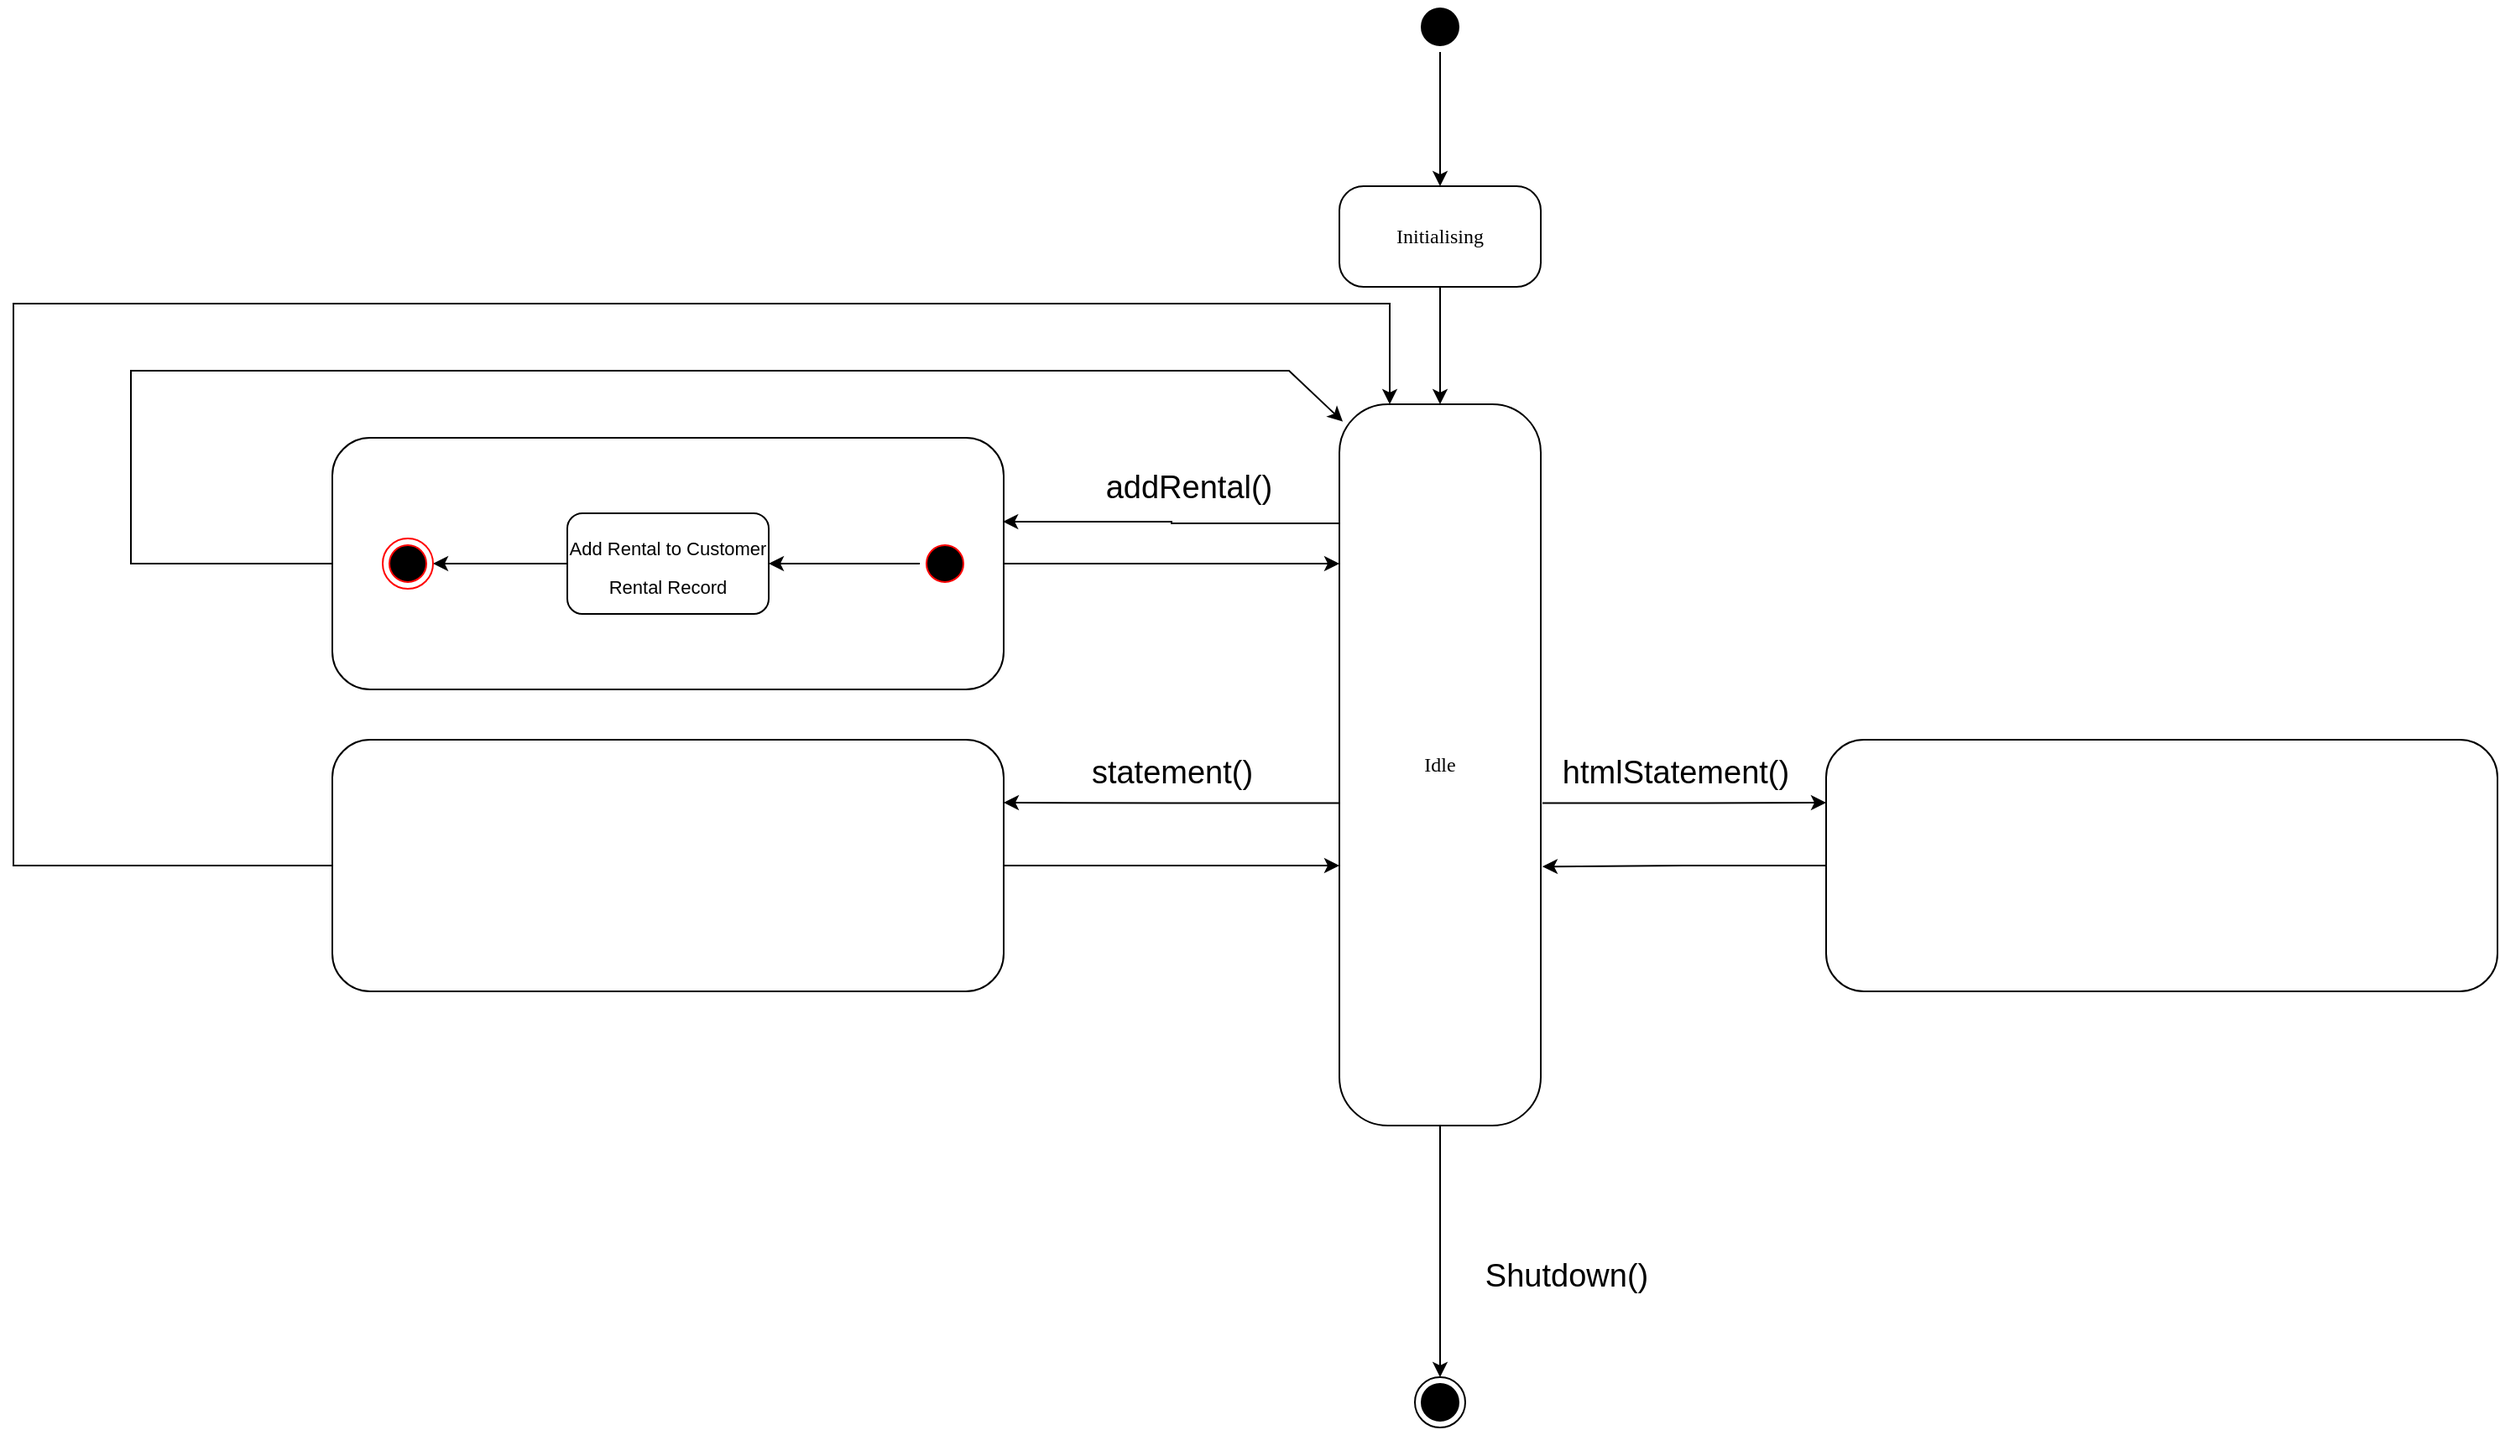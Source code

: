 <mxfile version="20.8.22" type="github">
  <diagram name="Page-1" id="58cdce13-f638-feb5-8d6f-7d28b1aa9fa0">
    <mxGraphModel dx="2609" dy="1688" grid="1" gridSize="10" guides="1" tooltips="1" connect="1" arrows="1" fold="1" page="1" pageScale="1" pageWidth="1100" pageHeight="850" background="none" math="0" shadow="0">
      <root>
        <mxCell id="0" />
        <mxCell id="1" parent="0" />
        <mxCell id="WzsJ2bpUAo-4emYzyqWX-7" style="edgeStyle=orthogonalEdgeStyle;rounded=0;orthogonalLoop=1;jettySize=auto;html=1;entryX=0.5;entryY=0;entryDx=0;entryDy=0;strokeColor=#000000;" edge="1" parent="1" source="382b91b5511bd0f7-1" target="WzsJ2bpUAo-4emYzyqWX-6">
          <mxGeometry relative="1" as="geometry" />
        </mxCell>
        <mxCell id="382b91b5511bd0f7-1" value="" style="ellipse;html=1;shape=startState;fillColor=#000000;strokeColor=#000000;rounded=1;shadow=0;comic=0;labelBackgroundColor=none;fontFamily=Verdana;fontSize=12;fontColor=#000000;align=center;direction=south;" parent="1" vertex="1">
          <mxGeometry x="535" y="-30" width="30" height="30" as="geometry" />
        </mxCell>
        <mxCell id="WzsJ2bpUAo-4emYzyqWX-5" style="edgeStyle=orthogonalEdgeStyle;rounded=0;orthogonalLoop=1;jettySize=auto;html=1;exitX=0.5;exitY=1;exitDx=0;exitDy=0;entryX=0.5;entryY=0;entryDx=0;entryDy=0;strokeColor=#000000;" edge="1" parent="1" source="382b91b5511bd0f7-6" target="WzsJ2bpUAo-4emYzyqWX-2">
          <mxGeometry relative="1" as="geometry" />
        </mxCell>
        <mxCell id="WzsJ2bpUAo-4emYzyqWX-13" style="edgeStyle=orthogonalEdgeStyle;rounded=0;orthogonalLoop=1;jettySize=auto;html=1;strokeColor=#000000;fontSize=19;exitX=0.015;exitY=0.165;exitDx=0;exitDy=0;exitPerimeter=0;entryX=0.999;entryY=0.333;entryDx=0;entryDy=0;entryPerimeter=0;" edge="1" parent="1" source="382b91b5511bd0f7-6" target="WzsJ2bpUAo-4emYzyqWX-12">
          <mxGeometry relative="1" as="geometry">
            <mxPoint x="390" y="380" as="targetPoint" />
          </mxGeometry>
        </mxCell>
        <mxCell id="WzsJ2bpUAo-4emYzyqWX-31" style="edgeStyle=orthogonalEdgeStyle;rounded=0;orthogonalLoop=1;jettySize=auto;html=1;exitX=0;exitY=0.553;exitDx=0;exitDy=0;entryX=1;entryY=0.25;entryDx=0;entryDy=0;strokeColor=#000000;fontSize=11;exitPerimeter=0;" edge="1" parent="1" source="382b91b5511bd0f7-6" target="WzsJ2bpUAo-4emYzyqWX-10">
          <mxGeometry relative="1" as="geometry" />
        </mxCell>
        <mxCell id="WzsJ2bpUAo-4emYzyqWX-34" style="edgeStyle=orthogonalEdgeStyle;rounded=0;orthogonalLoop=1;jettySize=auto;html=1;exitX=1.008;exitY=0.553;exitDx=0;exitDy=0;entryX=0;entryY=0.25;entryDx=0;entryDy=0;strokeColor=#000000;fontSize=19;exitPerimeter=0;" edge="1" parent="1" source="382b91b5511bd0f7-6" target="WzsJ2bpUAo-4emYzyqWX-9">
          <mxGeometry relative="1" as="geometry" />
        </mxCell>
        <mxCell id="382b91b5511bd0f7-6" value="Idle" style="rounded=1;whiteSpace=wrap;html=1;arcSize=24;fillColor=#FFFFFF;strokeColor=#000000;shadow=0;comic=0;labelBackgroundColor=none;fontFamily=Verdana;fontSize=12;fontColor=#000000;align=center;" parent="1" vertex="1">
          <mxGeometry x="490" y="210" width="120" height="430" as="geometry" />
        </mxCell>
        <mxCell id="WzsJ2bpUAo-4emYzyqWX-2" value="" style="ellipse;html=1;shape=endState;fillColor=#000000;strokeColor=#000000;" vertex="1" parent="1">
          <mxGeometry x="535" y="790" width="30" height="30" as="geometry" />
        </mxCell>
        <mxCell id="WzsJ2bpUAo-4emYzyqWX-8" style="edgeStyle=orthogonalEdgeStyle;rounded=0;orthogonalLoop=1;jettySize=auto;html=1;entryX=0.5;entryY=0;entryDx=0;entryDy=0;strokeColor=#000000;" edge="1" parent="1" source="WzsJ2bpUAo-4emYzyqWX-6" target="382b91b5511bd0f7-6">
          <mxGeometry relative="1" as="geometry" />
        </mxCell>
        <mxCell id="WzsJ2bpUAo-4emYzyqWX-6" value="Initialising" style="whiteSpace=wrap;html=1;fontFamily=Verdana;fillColor=#FFFFFF;strokeColor=#000000;fontColor=#000000;rounded=1;arcSize=24;shadow=0;comic=0;labelBackgroundColor=none;" vertex="1" parent="1">
          <mxGeometry x="490" y="80" width="120" height="60" as="geometry" />
        </mxCell>
        <mxCell id="WzsJ2bpUAo-4emYzyqWX-35" style="edgeStyle=orthogonalEdgeStyle;rounded=0;orthogonalLoop=1;jettySize=auto;html=1;exitX=0;exitY=0.5;exitDx=0;exitDy=0;entryX=1.008;entryY=0.641;entryDx=0;entryDy=0;entryPerimeter=0;strokeColor=#000000;fontSize=19;" edge="1" parent="1" source="WzsJ2bpUAo-4emYzyqWX-9" target="382b91b5511bd0f7-6">
          <mxGeometry relative="1" as="geometry" />
        </mxCell>
        <mxCell id="WzsJ2bpUAo-4emYzyqWX-9" value="" style="rounded=1;whiteSpace=wrap;html=1;strokeColor=#000000;" vertex="1" parent="1">
          <mxGeometry x="780" y="410" width="400" height="150" as="geometry" />
        </mxCell>
        <mxCell id="WzsJ2bpUAo-4emYzyqWX-32" style="edgeStyle=orthogonalEdgeStyle;rounded=0;orthogonalLoop=1;jettySize=auto;html=1;exitX=1;exitY=0.5;exitDx=0;exitDy=0;strokeColor=#000000;fontSize=11;" edge="1" parent="1" source="WzsJ2bpUAo-4emYzyqWX-10">
          <mxGeometry relative="1" as="geometry">
            <mxPoint x="490" y="485" as="targetPoint" />
          </mxGeometry>
        </mxCell>
        <mxCell id="WzsJ2bpUAo-4emYzyqWX-37" style="edgeStyle=orthogonalEdgeStyle;rounded=0;orthogonalLoop=1;jettySize=auto;html=1;strokeColor=#000000;fontSize=19;entryX=0.25;entryY=0;entryDx=0;entryDy=0;" edge="1" parent="1" source="WzsJ2bpUAo-4emYzyqWX-10" target="382b91b5511bd0f7-6">
          <mxGeometry relative="1" as="geometry">
            <mxPoint x="470" y="150" as="targetPoint" />
            <Array as="points">
              <mxPoint x="-300" y="485" />
              <mxPoint x="-300" y="150" />
              <mxPoint x="520" y="150" />
            </Array>
          </mxGeometry>
        </mxCell>
        <mxCell id="WzsJ2bpUAo-4emYzyqWX-10" value="" style="rounded=1;whiteSpace=wrap;html=1;strokeColor=#000000;" vertex="1" parent="1">
          <mxGeometry x="-110" y="410" width="400" height="150" as="geometry" />
        </mxCell>
        <mxCell id="WzsJ2bpUAo-4emYzyqWX-11" value="&lt;font style=&quot;font-size: 19px;&quot;&gt;&lt;font style=&quot;font-size: 19px;&quot;&gt;Shutdown&lt;/font&gt;()&lt;/font&gt;" style="text;html=1;align=center;verticalAlign=middle;resizable=0;points=[];autosize=1;strokeColor=none;fillColor=none;" vertex="1" parent="1">
          <mxGeometry x="565" y="710" width="120" height="40" as="geometry" />
        </mxCell>
        <mxCell id="WzsJ2bpUAo-4emYzyqWX-14" style="edgeStyle=orthogonalEdgeStyle;rounded=0;orthogonalLoop=1;jettySize=auto;html=1;strokeColor=#000000;fontSize=19;" edge="1" parent="1" source="WzsJ2bpUAo-4emYzyqWX-12">
          <mxGeometry relative="1" as="geometry">
            <mxPoint x="490" y="305" as="targetPoint" />
          </mxGeometry>
        </mxCell>
        <mxCell id="WzsJ2bpUAo-4emYzyqWX-12" value="" style="rounded=1;whiteSpace=wrap;html=1;strokeColor=#000000;" vertex="1" parent="1">
          <mxGeometry x="-110" y="230" width="400" height="150" as="geometry" />
        </mxCell>
        <mxCell id="WzsJ2bpUAo-4emYzyqWX-15" value="addRental()" style="text;html=1;align=center;verticalAlign=middle;resizable=0;points=[];autosize=1;strokeColor=none;fillColor=none;fontSize=19;" vertex="1" parent="1">
          <mxGeometry x="340" y="240" width="120" height="40" as="geometry" />
        </mxCell>
        <mxCell id="WzsJ2bpUAo-4emYzyqWX-21" value="" style="endArrow=classic;html=1;rounded=0;strokeColor=#000000;fontSize=19;exitX=0;exitY=0.5;exitDx=0;exitDy=0;entryX=0.017;entryY=0.024;entryDx=0;entryDy=0;entryPerimeter=0;" edge="1" parent="1" source="WzsJ2bpUAo-4emYzyqWX-12" target="382b91b5511bd0f7-6">
          <mxGeometry width="50" height="50" relative="1" as="geometry">
            <mxPoint x="-330" y="270" as="sourcePoint" />
            <mxPoint x="470" y="200" as="targetPoint" />
            <Array as="points">
              <mxPoint x="-230" y="305" />
              <mxPoint x="-230" y="190" />
              <mxPoint x="120" y="190" />
              <mxPoint x="320" y="190" />
              <mxPoint x="410" y="190" />
              <mxPoint x="460" y="190" />
            </Array>
          </mxGeometry>
        </mxCell>
        <mxCell id="WzsJ2bpUAo-4emYzyqWX-27" style="edgeStyle=orthogonalEdgeStyle;rounded=0;orthogonalLoop=1;jettySize=auto;html=1;strokeColor=#000000;fontSize=19;entryX=1;entryY=0.5;entryDx=0;entryDy=0;" edge="1" parent="1" source="WzsJ2bpUAo-4emYzyqWX-25" target="WzsJ2bpUAo-4emYzyqWX-28">
          <mxGeometry relative="1" as="geometry">
            <mxPoint x="255" y="500" as="targetPoint" />
          </mxGeometry>
        </mxCell>
        <mxCell id="WzsJ2bpUAo-4emYzyqWX-25" value="" style="ellipse;html=1;shape=startState;fillColor=#000000;strokeColor=#ff0000;fontSize=19;" vertex="1" parent="1">
          <mxGeometry x="240" y="290" width="30" height="30" as="geometry" />
        </mxCell>
        <mxCell id="WzsJ2bpUAo-4emYzyqWX-30" style="edgeStyle=orthogonalEdgeStyle;rounded=0;orthogonalLoop=1;jettySize=auto;html=1;exitX=0;exitY=0.5;exitDx=0;exitDy=0;strokeColor=#000000;fontSize=11;" edge="1" parent="1" source="WzsJ2bpUAo-4emYzyqWX-28" target="WzsJ2bpUAo-4emYzyqWX-29">
          <mxGeometry relative="1" as="geometry" />
        </mxCell>
        <mxCell id="WzsJ2bpUAo-4emYzyqWX-28" value="&lt;font style=&quot;font-size: 11px;&quot;&gt;Add Rental to Customer Rental Record&lt;/font&gt;" style="rounded=1;whiteSpace=wrap;html=1;strokeColor=#000000;fontSize=19;fillColor=#FFFFFF;" vertex="1" parent="1">
          <mxGeometry x="30" y="275" width="120" height="60" as="geometry" />
        </mxCell>
        <mxCell id="WzsJ2bpUAo-4emYzyqWX-29" value="" style="ellipse;html=1;shape=endState;fillColor=#000000;strokeColor=#ff0000;fontSize=11;" vertex="1" parent="1">
          <mxGeometry x="-80" y="290" width="30" height="30" as="geometry" />
        </mxCell>
        <mxCell id="WzsJ2bpUAo-4emYzyqWX-33" value="&lt;font style=&quot;font-size: 19px;&quot;&gt;statement()&lt;/font&gt;" style="text;html=1;align=center;verticalAlign=middle;resizable=0;points=[];autosize=1;strokeColor=none;fillColor=none;fontSize=11;" vertex="1" parent="1">
          <mxGeometry x="330" y="410" width="120" height="40" as="geometry" />
        </mxCell>
        <mxCell id="WzsJ2bpUAo-4emYzyqWX-36" value="htmlStatement()" style="text;html=1;align=center;verticalAlign=middle;resizable=0;points=[];autosize=1;strokeColor=none;fillColor=none;fontSize=19;" vertex="1" parent="1">
          <mxGeometry x="610" y="410" width="160" height="40" as="geometry" />
        </mxCell>
      </root>
    </mxGraphModel>
  </diagram>
</mxfile>
